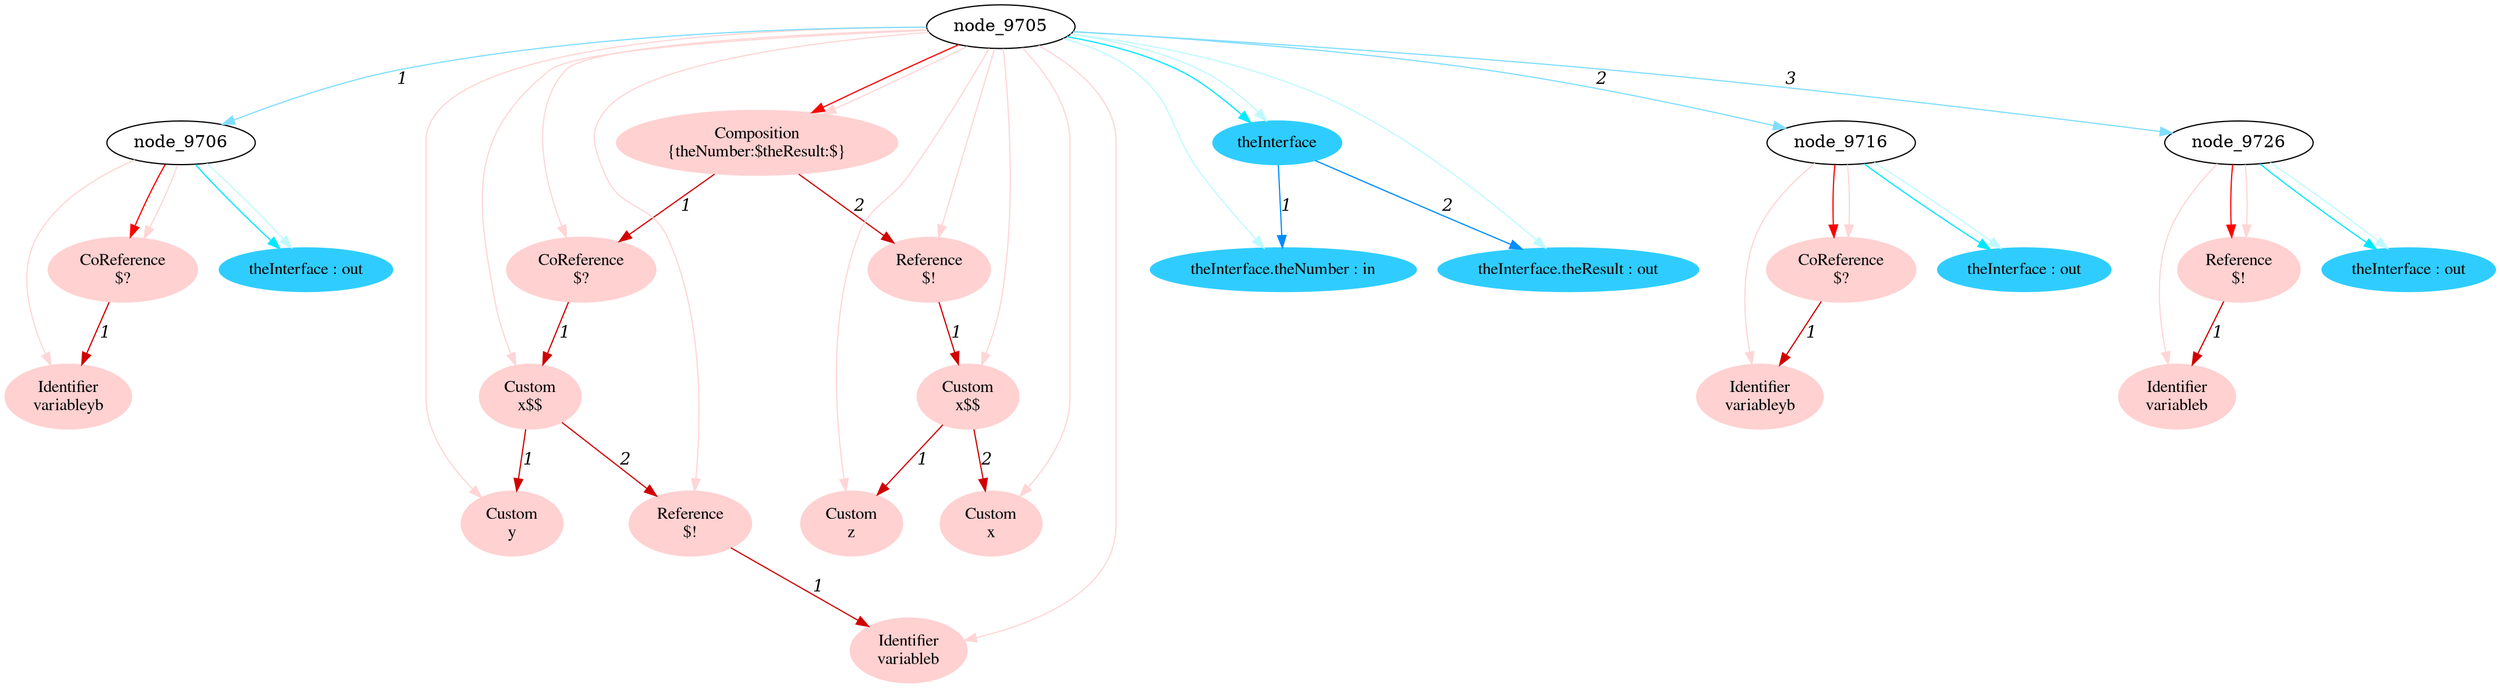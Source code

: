 digraph g{node_9710 [shape="ellipse", style="filled", color="#ffd1d1", fontname="Times", label="CoReference
$?" ]
node_9712 [shape="ellipse", style="filled", color="#ffd1d1", fontname="Times", label="Identifier
variableyb" ]
node_9720 [shape="ellipse", style="filled", color="#ffd1d1", fontname="Times", label="CoReference
$?" ]
node_9722 [shape="ellipse", style="filled", color="#ffd1d1", fontname="Times", label="Identifier
variableyb" ]
node_9730 [shape="ellipse", style="filled", color="#ffd1d1", fontname="Times", label="Reference
$!" ]
node_9732 [shape="ellipse", style="filled", color="#ffd1d1", fontname="Times", label="Identifier
variableb" ]
node_9748 [shape="ellipse", style="filled", color="#ffd1d1", fontname="Times", label="Composition
{theNumber:$theResult:$}" ]
node_9750 [shape="ellipse", style="filled", color="#ffd1d1", fontname="Times", label="CoReference
$?" ]
node_9752 [shape="ellipse", style="filled", color="#ffd1d1", fontname="Times", label="Custom
x$$" ]
node_9754 [shape="ellipse", style="filled", color="#ffd1d1", fontname="Times", label="Custom
y" ]
node_9756 [shape="ellipse", style="filled", color="#ffd1d1", fontname="Times", label="Reference
$!" ]
node_9758 [shape="ellipse", style="filled", color="#ffd1d1", fontname="Times", label="Identifier
variableb" ]
node_9764 [shape="ellipse", style="filled", color="#ffd1d1", fontname="Times", label="Reference
$!" ]
node_9766 [shape="ellipse", style="filled", color="#ffd1d1", fontname="Times", label="Custom
x$$" ]
node_9768 [shape="ellipse", style="filled", color="#ffd1d1", fontname="Times", label="Custom
z" ]
node_9770 [shape="ellipse", style="filled", color="#ffd1d1", fontname="Times", label="Custom
x" ]
node_9707 [shape="ellipse", style="filled", color="#2fcdff", fontname="Times", label="theInterface : out" ]
node_9717 [shape="ellipse", style="filled", color="#2fcdff", fontname="Times", label="theInterface : out" ]
node_9727 [shape="ellipse", style="filled", color="#2fcdff", fontname="Times", label="theInterface : out" ]
node_9739 [shape="ellipse", style="filled", color="#2fcdff", fontname="Times", label="theInterface" ]
node_9740 [shape="ellipse", style="filled", color="#2fcdff", fontname="Times", label="theInterface.theNumber : in" ]
node_9742 [shape="ellipse", style="filled", color="#2fcdff", fontname="Times", label="theInterface.theResult : out" ]
node_9710 -> node_9712 [dir=forward, arrowHead=normal, fontname="Times-Italic", arrowsize=1, color="#d00000", label="1",  headlabel="", taillabel="" ]
node_9720 -> node_9722 [dir=forward, arrowHead=normal, fontname="Times-Italic", arrowsize=1, color="#d00000", label="1",  headlabel="", taillabel="" ]
node_9730 -> node_9732 [dir=forward, arrowHead=normal, fontname="Times-Italic", arrowsize=1, color="#d00000", label="1",  headlabel="", taillabel="" ]
node_9756 -> node_9758 [dir=forward, arrowHead=normal, fontname="Times-Italic", arrowsize=1, color="#d00000", label="1",  headlabel="", taillabel="" ]
node_9752 -> node_9754 [dir=forward, arrowHead=normal, fontname="Times-Italic", arrowsize=1, color="#d00000", label="1",  headlabel="", taillabel="" ]
node_9752 -> node_9756 [dir=forward, arrowHead=normal, fontname="Times-Italic", arrowsize=1, color="#d00000", label="2",  headlabel="", taillabel="" ]
node_9750 -> node_9752 [dir=forward, arrowHead=normal, fontname="Times-Italic", arrowsize=1, color="#d00000", label="1",  headlabel="", taillabel="" ]
node_9766 -> node_9768 [dir=forward, arrowHead=normal, fontname="Times-Italic", arrowsize=1, color="#d00000", label="1",  headlabel="", taillabel="" ]
node_9766 -> node_9770 [dir=forward, arrowHead=normal, fontname="Times-Italic", arrowsize=1, color="#d00000", label="2",  headlabel="", taillabel="" ]
node_9764 -> node_9766 [dir=forward, arrowHead=normal, fontname="Times-Italic", arrowsize=1, color="#d00000", label="1",  headlabel="", taillabel="" ]
node_9748 -> node_9750 [dir=forward, arrowHead=normal, fontname="Times-Italic", arrowsize=1, color="#d00000", label="1",  headlabel="", taillabel="" ]
node_9748 -> node_9764 [dir=forward, arrowHead=normal, fontname="Times-Italic", arrowsize=1, color="#d00000", label="2",  headlabel="", taillabel="" ]
node_9706 -> node_9710 [dir=forward, arrowHead=normal, fontname="Times-Italic", arrowsize=1, color="#ff0000", label="",  headlabel="", taillabel="" ]
node_9716 -> node_9720 [dir=forward, arrowHead=normal, fontname="Times-Italic", arrowsize=1, color="#ff0000", label="",  headlabel="", taillabel="" ]
node_9726 -> node_9730 [dir=forward, arrowHead=normal, fontname="Times-Italic", arrowsize=1, color="#ff0000", label="",  headlabel="", taillabel="" ]
node_9705 -> node_9748 [dir=forward, arrowHead=normal, fontname="Times-Italic", arrowsize=1, color="#ff0000", label="",  headlabel="", taillabel="" ]
node_9706 -> node_9710 [dir=forward, arrowHead=normal, fontname="Times-Italic", arrowsize=1, color="#ffd5d5", label="",  headlabel="", taillabel="" ]
node_9706 -> node_9712 [dir=forward, arrowHead=normal, fontname="Times-Italic", arrowsize=1, color="#ffd5d5", label="",  headlabel="", taillabel="" ]
node_9716 -> node_9720 [dir=forward, arrowHead=normal, fontname="Times-Italic", arrowsize=1, color="#ffd5d5", label="",  headlabel="", taillabel="" ]
node_9716 -> node_9722 [dir=forward, arrowHead=normal, fontname="Times-Italic", arrowsize=1, color="#ffd5d5", label="",  headlabel="", taillabel="" ]
node_9726 -> node_9730 [dir=forward, arrowHead=normal, fontname="Times-Italic", arrowsize=1, color="#ffd5d5", label="",  headlabel="", taillabel="" ]
node_9726 -> node_9732 [dir=forward, arrowHead=normal, fontname="Times-Italic", arrowsize=1, color="#ffd5d5", label="",  headlabel="", taillabel="" ]
node_9705 -> node_9748 [dir=forward, arrowHead=normal, fontname="Times-Italic", arrowsize=1, color="#ffd5d5", label="",  headlabel="", taillabel="" ]
node_9705 -> node_9750 [dir=forward, arrowHead=normal, fontname="Times-Italic", arrowsize=1, color="#ffd5d5", label="",  headlabel="", taillabel="" ]
node_9705 -> node_9752 [dir=forward, arrowHead=normal, fontname="Times-Italic", arrowsize=1, color="#ffd5d5", label="",  headlabel="", taillabel="" ]
node_9705 -> node_9754 [dir=forward, arrowHead=normal, fontname="Times-Italic", arrowsize=1, color="#ffd5d5", label="",  headlabel="", taillabel="" ]
node_9705 -> node_9756 [dir=forward, arrowHead=normal, fontname="Times-Italic", arrowsize=1, color="#ffd5d5", label="",  headlabel="", taillabel="" ]
node_9705 -> node_9758 [dir=forward, arrowHead=normal, fontname="Times-Italic", arrowsize=1, color="#ffd5d5", label="",  headlabel="", taillabel="" ]
node_9705 -> node_9764 [dir=forward, arrowHead=normal, fontname="Times-Italic", arrowsize=1, color="#ffd5d5", label="",  headlabel="", taillabel="" ]
node_9705 -> node_9766 [dir=forward, arrowHead=normal, fontname="Times-Italic", arrowsize=1, color="#ffd5d5", label="",  headlabel="", taillabel="" ]
node_9705 -> node_9768 [dir=forward, arrowHead=normal, fontname="Times-Italic", arrowsize=1, color="#ffd5d5", label="",  headlabel="", taillabel="" ]
node_9705 -> node_9770 [dir=forward, arrowHead=normal, fontname="Times-Italic", arrowsize=1, color="#ffd5d5", label="",  headlabel="", taillabel="" ]
node_9706 -> node_9707 [dir=forward, arrowHead=normal, fontname="Times-Italic", arrowsize=1, color="#00e8ff", label="",  headlabel="", taillabel="" ]
node_9716 -> node_9717 [dir=forward, arrowHead=normal, fontname="Times-Italic", arrowsize=1, color="#00e8ff", label="",  headlabel="", taillabel="" ]
node_9726 -> node_9727 [dir=forward, arrowHead=normal, fontname="Times-Italic", arrowsize=1, color="#00e8ff", label="",  headlabel="", taillabel="" ]
node_9705 -> node_9739 [dir=forward, arrowHead=normal, fontname="Times-Italic", arrowsize=1, color="#00e8ff", label="",  headlabel="", taillabel="" ]
node_9706 -> node_9707 [dir=forward, arrowHead=normal, fontname="Times-Italic", arrowsize=1, color="#bef9ff", label="",  headlabel="", taillabel="" ]
node_9716 -> node_9717 [dir=forward, arrowHead=normal, fontname="Times-Italic", arrowsize=1, color="#bef9ff", label="",  headlabel="", taillabel="" ]
node_9726 -> node_9727 [dir=forward, arrowHead=normal, fontname="Times-Italic", arrowsize=1, color="#bef9ff", label="",  headlabel="", taillabel="" ]
node_9705 -> node_9740 [dir=forward, arrowHead=normal, fontname="Times-Italic", arrowsize=1, color="#bef9ff", label="",  headlabel="", taillabel="" ]
node_9705 -> node_9742 [dir=forward, arrowHead=normal, fontname="Times-Italic", arrowsize=1, color="#bef9ff", label="",  headlabel="", taillabel="" ]
node_9705 -> node_9739 [dir=forward, arrowHead=normal, fontname="Times-Italic", arrowsize=1, color="#bef9ff", label="",  headlabel="", taillabel="" ]
node_9739 -> node_9740 [dir=forward, arrowHead=normal, fontname="Times-Italic", arrowsize=1, color="#008cff", label="1",  headlabel="", taillabel="" ]
node_9739 -> node_9742 [dir=forward, arrowHead=normal, fontname="Times-Italic", arrowsize=1, color="#008cff", label="2",  headlabel="", taillabel="" ]
node_9705 -> node_9706 [dir=forward, arrowHead=normal, fontname="Times-Italic", arrowsize=1, color="#81ddff", label="1",  headlabel="", taillabel="" ]
node_9705 -> node_9716 [dir=forward, arrowHead=normal, fontname="Times-Italic", arrowsize=1, color="#81ddff", label="2",  headlabel="", taillabel="" ]
node_9705 -> node_9726 [dir=forward, arrowHead=normal, fontname="Times-Italic", arrowsize=1, color="#81ddff", label="3",  headlabel="", taillabel="" ]
}
